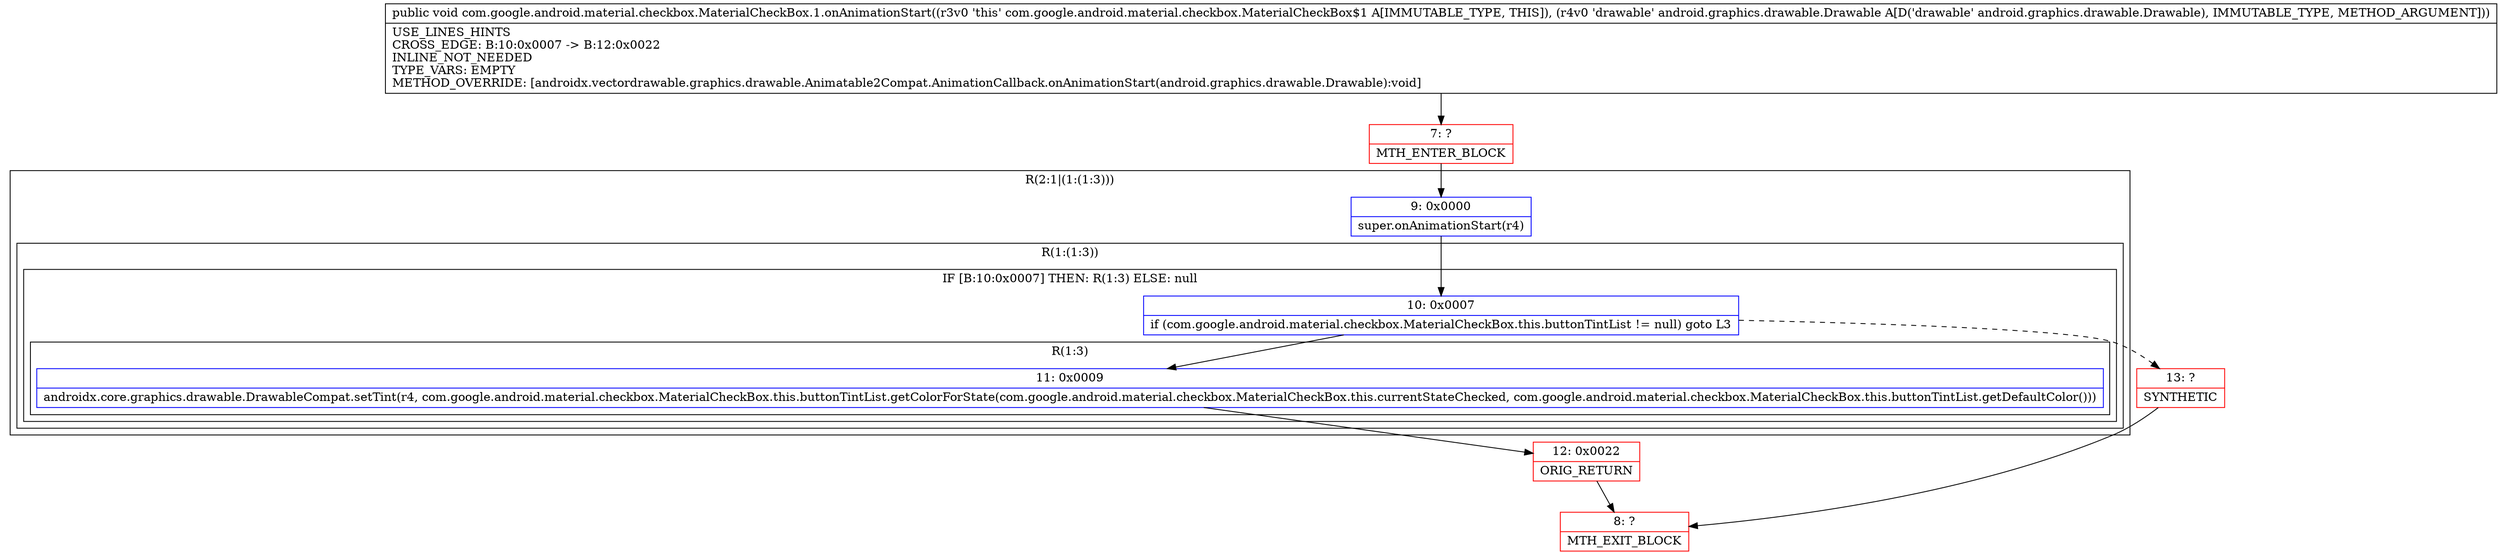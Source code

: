 digraph "CFG forcom.google.android.material.checkbox.MaterialCheckBox.1.onAnimationStart(Landroid\/graphics\/drawable\/Drawable;)V" {
subgraph cluster_Region_2057335739 {
label = "R(2:1|(1:(1:3)))";
node [shape=record,color=blue];
Node_9 [shape=record,label="{9\:\ 0x0000|super.onAnimationStart(r4)\l}"];
subgraph cluster_Region_186007487 {
label = "R(1:(1:3))";
node [shape=record,color=blue];
subgraph cluster_IfRegion_1013366677 {
label = "IF [B:10:0x0007] THEN: R(1:3) ELSE: null";
node [shape=record,color=blue];
Node_10 [shape=record,label="{10\:\ 0x0007|if (com.google.android.material.checkbox.MaterialCheckBox.this.buttonTintList != null) goto L3\l}"];
subgraph cluster_Region_67804075 {
label = "R(1:3)";
node [shape=record,color=blue];
Node_11 [shape=record,label="{11\:\ 0x0009|androidx.core.graphics.drawable.DrawableCompat.setTint(r4, com.google.android.material.checkbox.MaterialCheckBox.this.buttonTintList.getColorForState(com.google.android.material.checkbox.MaterialCheckBox.this.currentStateChecked, com.google.android.material.checkbox.MaterialCheckBox.this.buttonTintList.getDefaultColor()))\l}"];
}
}
}
}
Node_7 [shape=record,color=red,label="{7\:\ ?|MTH_ENTER_BLOCK\l}"];
Node_12 [shape=record,color=red,label="{12\:\ 0x0022|ORIG_RETURN\l}"];
Node_8 [shape=record,color=red,label="{8\:\ ?|MTH_EXIT_BLOCK\l}"];
Node_13 [shape=record,color=red,label="{13\:\ ?|SYNTHETIC\l}"];
MethodNode[shape=record,label="{public void com.google.android.material.checkbox.MaterialCheckBox.1.onAnimationStart((r3v0 'this' com.google.android.material.checkbox.MaterialCheckBox$1 A[IMMUTABLE_TYPE, THIS]), (r4v0 'drawable' android.graphics.drawable.Drawable A[D('drawable' android.graphics.drawable.Drawable), IMMUTABLE_TYPE, METHOD_ARGUMENT]))  | USE_LINES_HINTS\lCROSS_EDGE: B:10:0x0007 \-\> B:12:0x0022\lINLINE_NOT_NEEDED\lTYPE_VARS: EMPTY\lMETHOD_OVERRIDE: [androidx.vectordrawable.graphics.drawable.Animatable2Compat.AnimationCallback.onAnimationStart(android.graphics.drawable.Drawable):void]\l}"];
MethodNode -> Node_7;Node_9 -> Node_10;
Node_10 -> Node_11;
Node_10 -> Node_13[style=dashed];
Node_11 -> Node_12;
Node_7 -> Node_9;
Node_12 -> Node_8;
Node_13 -> Node_8;
}

